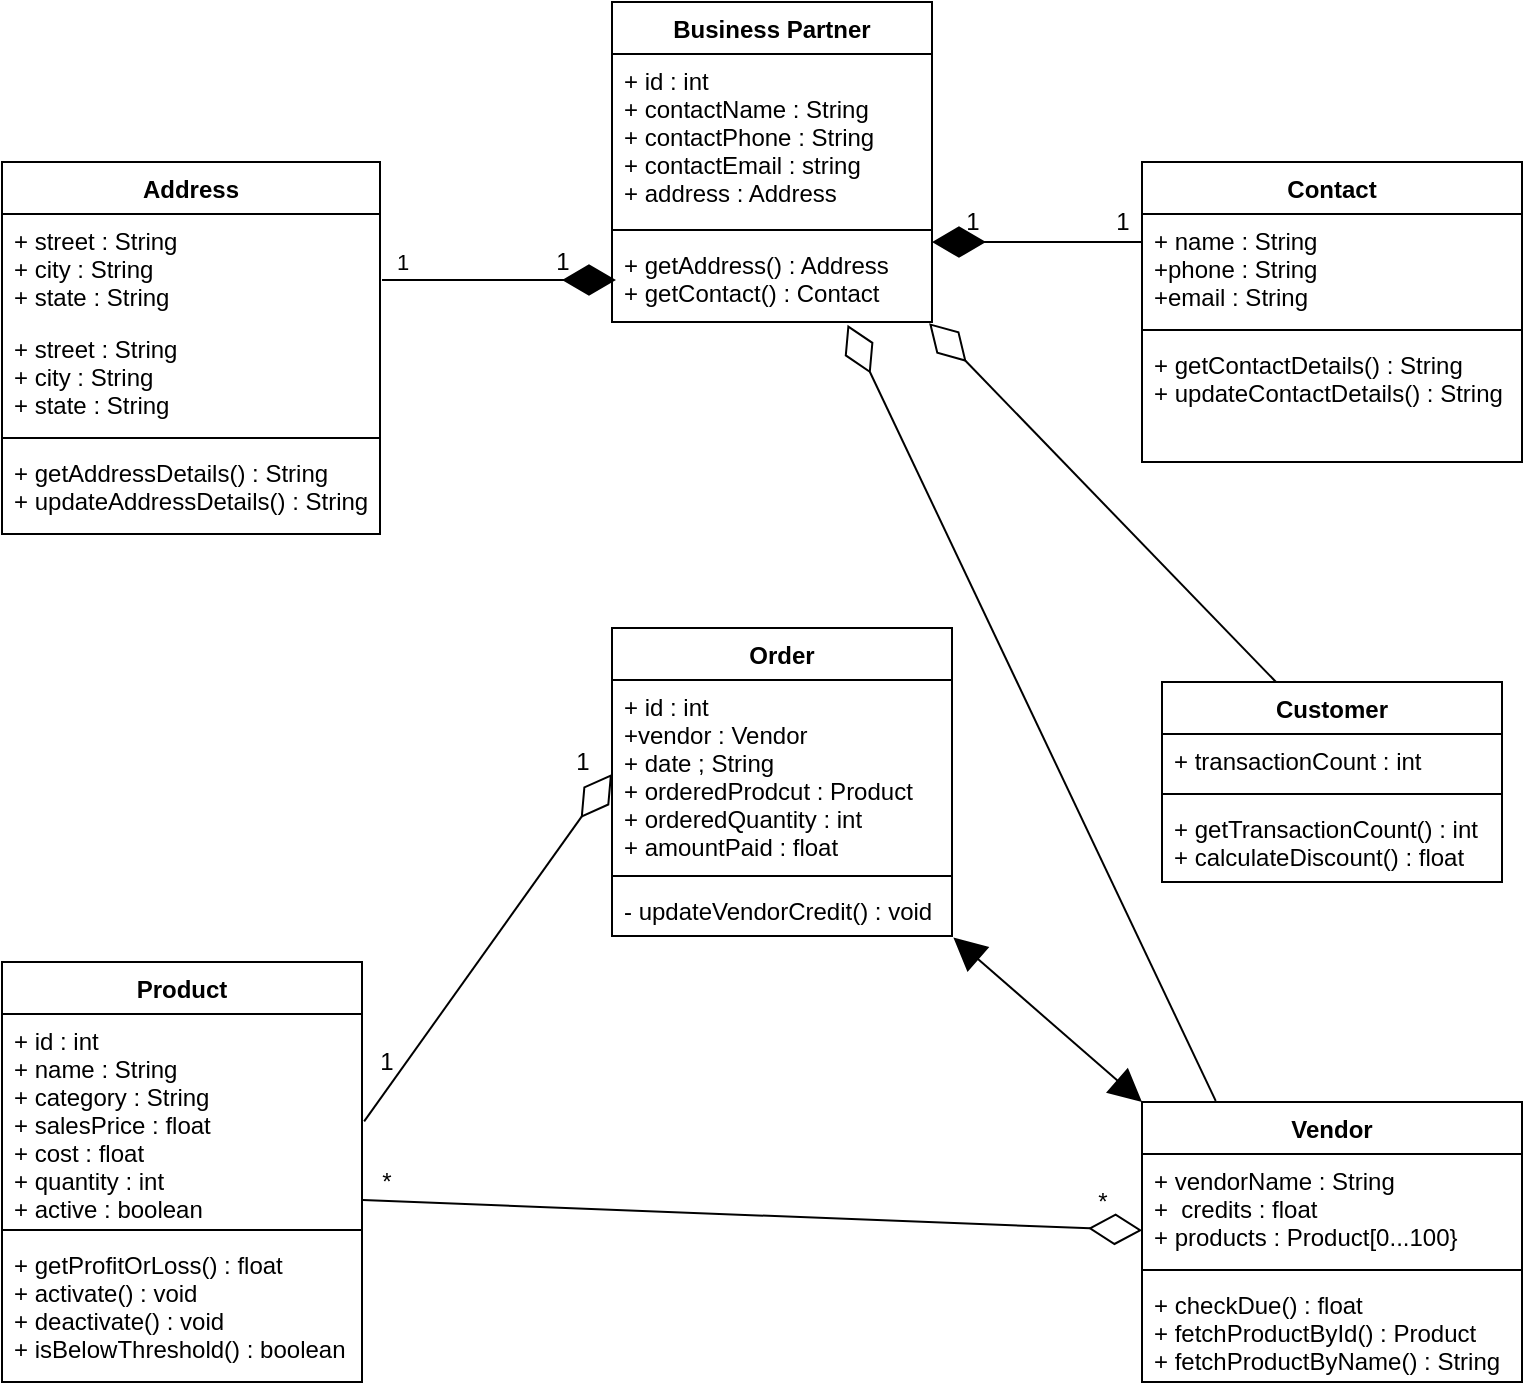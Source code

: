 <mxfile version="15.3.5" type="device"><diagram id="SDHZX0b3BYkC4CtzwOez" name="Page-1"><mxGraphModel dx="1038" dy="547" grid="1" gridSize="10" guides="1" tooltips="1" connect="1" arrows="1" fold="1" page="1" pageScale="1" pageWidth="850" pageHeight="1100" math="0" shadow="0"><root><mxCell id="0"/><mxCell id="1" parent="0"/><mxCell id="wdYZqFCPgq0MR4HSgCL4-1" value="Business Partner" style="swimlane;fontStyle=1;align=center;verticalAlign=top;childLayout=stackLayout;horizontal=1;startSize=26;horizontalStack=0;resizeParent=1;resizeParentMax=0;resizeLast=0;collapsible=1;marginBottom=0;hachureGap=4;pointerEvents=0;" parent="1" vertex="1"><mxGeometry x="345" width="160" height="160" as="geometry"/></mxCell><mxCell id="wdYZqFCPgq0MR4HSgCL4-2" value="+ id : int&#10;+ contactName : String&#10;+ contactPhone : String&#10;+ contactEmail : string&#10;+ address : Address" style="text;strokeColor=none;fillColor=none;align=left;verticalAlign=top;spacingLeft=4;spacingRight=4;overflow=hidden;rotatable=0;points=[[0,0.5],[1,0.5]];portConstraint=eastwest;" parent="wdYZqFCPgq0MR4HSgCL4-1" vertex="1"><mxGeometry y="26" width="160" height="84" as="geometry"/></mxCell><mxCell id="wdYZqFCPgq0MR4HSgCL4-3" value="" style="line;strokeWidth=1;fillColor=none;align=left;verticalAlign=middle;spacingTop=-1;spacingLeft=3;spacingRight=3;rotatable=0;labelPosition=right;points=[];portConstraint=eastwest;" parent="wdYZqFCPgq0MR4HSgCL4-1" vertex="1"><mxGeometry y="110" width="160" height="8" as="geometry"/></mxCell><mxCell id="wdYZqFCPgq0MR4HSgCL4-45" value="" style="endArrow=diamondThin;endFill=1;endSize=24;html=1;sourcePerimeterSpacing=8;targetPerimeterSpacing=8;" parent="wdYZqFCPgq0MR4HSgCL4-1" edge="1"><mxGeometry width="160" relative="1" as="geometry"><mxPoint x="-115" y="139" as="sourcePoint"/><mxPoint x="-25" y="139" as="targetPoint"/><Array as="points"><mxPoint x="-15" y="139"/></Array></mxGeometry></mxCell><mxCell id="wdYZqFCPgq0MR4HSgCL4-50" value="1" style="edgeLabel;html=1;align=center;verticalAlign=middle;resizable=0;points=[];" parent="wdYZqFCPgq0MR4HSgCL4-45" vertex="1" connectable="0"><mxGeometry x="-0.76" y="2" relative="1" as="geometry"><mxPoint x="-3" y="-7" as="offset"/></mxGeometry></mxCell><mxCell id="wdYZqFCPgq0MR4HSgCL4-4" value="+ getAddress() : Address&#10;+ getContact() : Contact" style="text;strokeColor=none;fillColor=none;align=left;verticalAlign=top;spacingLeft=4;spacingRight=4;overflow=hidden;rotatable=0;points=[[0,0.5],[1,0.5]];portConstraint=eastwest;" parent="wdYZqFCPgq0MR4HSgCL4-1" vertex="1"><mxGeometry y="118" width="160" height="42" as="geometry"/></mxCell><mxCell id="wdYZqFCPgq0MR4HSgCL4-7" value="Address" style="swimlane;fontStyle=1;align=center;verticalAlign=top;childLayout=stackLayout;horizontal=1;startSize=26;horizontalStack=0;resizeParent=1;resizeParentMax=0;resizeLast=0;collapsible=1;marginBottom=0;hachureGap=4;pointerEvents=0;" parent="1" vertex="1"><mxGeometry x="40" y="80" width="189" height="186" as="geometry"/></mxCell><mxCell id="wdYZqFCPgq0MR4HSgCL4-8" value="+ street : String&#10;+ city : String&#10;+ state : String" style="text;strokeColor=none;fillColor=none;align=left;verticalAlign=top;spacingLeft=4;spacingRight=4;overflow=hidden;rotatable=0;points=[[0,0.5],[1,0.5]];portConstraint=eastwest;" parent="wdYZqFCPgq0MR4HSgCL4-7" vertex="1"><mxGeometry y="26" width="189" height="54" as="geometry"/></mxCell><mxCell id="wdYZqFCPgq0MR4HSgCL4-49" value="+ street : String&#10;+ city : String&#10;+ state : String" style="text;strokeColor=none;fillColor=none;align=left;verticalAlign=top;spacingLeft=4;spacingRight=4;overflow=hidden;rotatable=0;points=[[0,0.5],[1,0.5]];portConstraint=eastwest;" parent="wdYZqFCPgq0MR4HSgCL4-7" vertex="1"><mxGeometry y="80" width="189" height="54" as="geometry"/></mxCell><mxCell id="wdYZqFCPgq0MR4HSgCL4-9" value="" style="line;strokeWidth=1;fillColor=none;align=left;verticalAlign=middle;spacingTop=-1;spacingLeft=3;spacingRight=3;rotatable=0;labelPosition=right;points=[];portConstraint=eastwest;" parent="wdYZqFCPgq0MR4HSgCL4-7" vertex="1"><mxGeometry y="134" width="189" height="8" as="geometry"/></mxCell><mxCell id="wdYZqFCPgq0MR4HSgCL4-10" value="+ getAddressDetails() : String&#10;+ updateAddressDetails() : String" style="text;strokeColor=none;fillColor=none;align=left;verticalAlign=top;spacingLeft=4;spacingRight=4;overflow=hidden;rotatable=0;points=[[0,0.5],[1,0.5]];portConstraint=eastwest;" parent="wdYZqFCPgq0MR4HSgCL4-7" vertex="1"><mxGeometry y="142" width="189" height="44" as="geometry"/></mxCell><mxCell id="wdYZqFCPgq0MR4HSgCL4-11" value="Contact" style="swimlane;fontStyle=1;align=center;verticalAlign=top;childLayout=stackLayout;horizontal=1;startSize=26;horizontalStack=0;resizeParent=1;resizeParentMax=0;resizeLast=0;collapsible=1;marginBottom=0;hachureGap=4;pointerEvents=0;" parent="1" vertex="1"><mxGeometry x="610" y="80" width="190" height="150" as="geometry"/></mxCell><mxCell id="wdYZqFCPgq0MR4HSgCL4-12" value="+ name : String&#10;+phone : String&#10;+email : String" style="text;strokeColor=none;fillColor=none;align=left;verticalAlign=top;spacingLeft=4;spacingRight=4;overflow=hidden;rotatable=0;points=[[0,0.5],[1,0.5]];portConstraint=eastwest;" parent="wdYZqFCPgq0MR4HSgCL4-11" vertex="1"><mxGeometry y="26" width="190" height="54" as="geometry"/></mxCell><mxCell id="wdYZqFCPgq0MR4HSgCL4-13" value="" style="line;strokeWidth=1;fillColor=none;align=left;verticalAlign=middle;spacingTop=-1;spacingLeft=3;spacingRight=3;rotatable=0;labelPosition=right;points=[];portConstraint=eastwest;" parent="wdYZqFCPgq0MR4HSgCL4-11" vertex="1"><mxGeometry y="80" width="190" height="8" as="geometry"/></mxCell><mxCell id="wdYZqFCPgq0MR4HSgCL4-14" value="+ getContactDetails() : String&#10;+ updateContactDetails() : String" style="text;strokeColor=none;fillColor=none;align=left;verticalAlign=top;spacingLeft=4;spacingRight=4;overflow=hidden;rotatable=0;points=[[0,0.5],[1,0.5]];portConstraint=eastwest;" parent="wdYZqFCPgq0MR4HSgCL4-11" vertex="1"><mxGeometry y="88" width="190" height="62" as="geometry"/></mxCell><mxCell id="wdYZqFCPgq0MR4HSgCL4-15" value="Customer" style="swimlane;fontStyle=1;align=center;verticalAlign=top;childLayout=stackLayout;horizontal=1;startSize=26;horizontalStack=0;resizeParent=1;resizeParentMax=0;resizeLast=0;collapsible=1;marginBottom=0;hachureGap=4;pointerEvents=0;" parent="1" vertex="1"><mxGeometry x="620" y="340" width="170" height="100" as="geometry"/></mxCell><mxCell id="wdYZqFCPgq0MR4HSgCL4-16" value="+ transactionCount : int" style="text;strokeColor=none;fillColor=none;align=left;verticalAlign=top;spacingLeft=4;spacingRight=4;overflow=hidden;rotatable=0;points=[[0,0.5],[1,0.5]];portConstraint=eastwest;" parent="wdYZqFCPgq0MR4HSgCL4-15" vertex="1"><mxGeometry y="26" width="170" height="26" as="geometry"/></mxCell><mxCell id="wdYZqFCPgq0MR4HSgCL4-17" value="" style="line;strokeWidth=1;fillColor=none;align=left;verticalAlign=middle;spacingTop=-1;spacingLeft=3;spacingRight=3;rotatable=0;labelPosition=right;points=[];portConstraint=eastwest;" parent="wdYZqFCPgq0MR4HSgCL4-15" vertex="1"><mxGeometry y="52" width="170" height="8" as="geometry"/></mxCell><mxCell id="wdYZqFCPgq0MR4HSgCL4-18" value="+ getTransactionCount() : int&#10;+ calculateDiscount() : float" style="text;strokeColor=none;fillColor=none;align=left;verticalAlign=top;spacingLeft=4;spacingRight=4;overflow=hidden;rotatable=0;points=[[0,0.5],[1,0.5]];portConstraint=eastwest;" parent="wdYZqFCPgq0MR4HSgCL4-15" vertex="1"><mxGeometry y="60" width="170" height="40" as="geometry"/></mxCell><mxCell id="wdYZqFCPgq0MR4HSgCL4-19" value="Order" style="swimlane;fontStyle=1;align=center;verticalAlign=top;childLayout=stackLayout;horizontal=1;startSize=26;horizontalStack=0;resizeParent=1;resizeParentMax=0;resizeLast=0;collapsible=1;marginBottom=0;hachureGap=4;pointerEvents=0;" parent="1" vertex="1"><mxGeometry x="345" y="313" width="170" height="154" as="geometry"/></mxCell><mxCell id="wdYZqFCPgq0MR4HSgCL4-20" value="+ id : int&#10;+vendor : Vendor&#10;+ date ; String&#10;+ orderedProdcut : Product&#10;+ orderedQuantity : int&#10;+ amountPaid : float&#10;" style="text;strokeColor=none;fillColor=none;align=left;verticalAlign=top;spacingLeft=4;spacingRight=4;overflow=hidden;rotatable=0;points=[[0,0.5],[1,0.5]];portConstraint=eastwest;" parent="wdYZqFCPgq0MR4HSgCL4-19" vertex="1"><mxGeometry y="26" width="170" height="94" as="geometry"/></mxCell><mxCell id="wdYZqFCPgq0MR4HSgCL4-21" value="" style="line;strokeWidth=1;fillColor=none;align=left;verticalAlign=middle;spacingTop=-1;spacingLeft=3;spacingRight=3;rotatable=0;labelPosition=right;points=[];portConstraint=eastwest;" parent="wdYZqFCPgq0MR4HSgCL4-19" vertex="1"><mxGeometry y="120" width="170" height="8" as="geometry"/></mxCell><mxCell id="wdYZqFCPgq0MR4HSgCL4-22" value="- updateVendorCredit() : void" style="text;strokeColor=none;fillColor=none;align=left;verticalAlign=top;spacingLeft=4;spacingRight=4;overflow=hidden;rotatable=0;points=[[0,0.5],[1,0.5]];portConstraint=eastwest;" parent="wdYZqFCPgq0MR4HSgCL4-19" vertex="1"><mxGeometry y="128" width="170" height="26" as="geometry"/></mxCell><mxCell id="wdYZqFCPgq0MR4HSgCL4-36" value="Vendor" style="swimlane;fontStyle=1;align=center;verticalAlign=top;childLayout=stackLayout;horizontal=1;startSize=26;horizontalStack=0;resizeParent=1;resizeParentMax=0;resizeLast=0;collapsible=1;marginBottom=0;hachureGap=4;pointerEvents=0;" parent="1" vertex="1"><mxGeometry x="610" y="550" width="190" height="140" as="geometry"/></mxCell><mxCell id="wdYZqFCPgq0MR4HSgCL4-37" value="+ vendorName : String&#10;+  credits : float&#10;+ products : Product[0...100}" style="text;strokeColor=none;fillColor=none;align=left;verticalAlign=top;spacingLeft=4;spacingRight=4;overflow=hidden;rotatable=0;points=[[0,0.5],[1,0.5]];portConstraint=eastwest;" parent="wdYZqFCPgq0MR4HSgCL4-36" vertex="1"><mxGeometry y="26" width="190" height="54" as="geometry"/></mxCell><mxCell id="wdYZqFCPgq0MR4HSgCL4-38" value="" style="line;strokeWidth=1;fillColor=none;align=left;verticalAlign=middle;spacingTop=-1;spacingLeft=3;spacingRight=3;rotatable=0;labelPosition=right;points=[];portConstraint=eastwest;" parent="wdYZqFCPgq0MR4HSgCL4-36" vertex="1"><mxGeometry y="80" width="190" height="8" as="geometry"/></mxCell><mxCell id="wdYZqFCPgq0MR4HSgCL4-39" value="+ checkDue() : float&#10;+ fetchProductById() : Product&#10;+ fetchProductByName() : String" style="text;strokeColor=none;fillColor=none;align=left;verticalAlign=top;spacingLeft=4;spacingRight=4;overflow=hidden;rotatable=0;points=[[0,0.5],[1,0.5]];portConstraint=eastwest;" parent="wdYZqFCPgq0MR4HSgCL4-36" vertex="1"><mxGeometry y="88" width="190" height="52" as="geometry"/></mxCell><mxCell id="wdYZqFCPgq0MR4HSgCL4-53" value="1" style="text;html=1;align=center;verticalAlign=middle;resizable=0;points=[];autosize=1;strokeColor=none;fillColor=none;" parent="1" vertex="1"><mxGeometry x="310" y="120" width="20" height="20" as="geometry"/></mxCell><mxCell id="wdYZqFCPgq0MR4HSgCL4-54" value="" style="endArrow=diamondThin;endFill=1;endSize=24;html=1;sourcePerimeterSpacing=8;targetPerimeterSpacing=8;" parent="1" edge="1"><mxGeometry width="160" relative="1" as="geometry"><mxPoint x="610" y="120" as="sourcePoint"/><mxPoint x="505" y="120" as="targetPoint"/></mxGeometry></mxCell><mxCell id="wdYZqFCPgq0MR4HSgCL4-55" value="1" style="text;html=1;align=center;verticalAlign=middle;resizable=0;points=[];autosize=1;strokeColor=none;fillColor=none;" parent="1" vertex="1"><mxGeometry x="515" y="100" width="20" height="20" as="geometry"/></mxCell><mxCell id="wdYZqFCPgq0MR4HSgCL4-56" value="1" style="text;html=1;align=center;verticalAlign=middle;resizable=0;points=[];autosize=1;strokeColor=none;fillColor=none;" parent="1" vertex="1"><mxGeometry x="590" y="100" width="20" height="20" as="geometry"/></mxCell><mxCell id="wdYZqFCPgq0MR4HSgCL4-57" value="" style="endArrow=diamondThin;endFill=0;endSize=24;html=1;sourcePerimeterSpacing=8;targetPerimeterSpacing=8;entryX=0.991;entryY=1.014;entryDx=0;entryDy=0;entryPerimeter=0;" parent="1" target="wdYZqFCPgq0MR4HSgCL4-4" edge="1"><mxGeometry width="160" relative="1" as="geometry"><mxPoint x="677" y="340" as="sourcePoint"/><mxPoint x="500" y="280" as="targetPoint"/></mxGeometry></mxCell><mxCell id="wdYZqFCPgq0MR4HSgCL4-58" value="" style="endArrow=diamondThin;endFill=0;endSize=24;html=1;sourcePerimeterSpacing=8;targetPerimeterSpacing=8;exitX=0.194;exitY=-0.004;exitDx=0;exitDy=0;exitPerimeter=0;entryX=0.736;entryY=1.033;entryDx=0;entryDy=0;entryPerimeter=0;" parent="1" source="wdYZqFCPgq0MR4HSgCL4-36" target="wdYZqFCPgq0MR4HSgCL4-4" edge="1"><mxGeometry width="160" relative="1" as="geometry"><mxPoint x="340" y="280" as="sourcePoint"/><mxPoint x="500" y="280" as="targetPoint"/></mxGeometry></mxCell><mxCell id="wdYZqFCPgq0MR4HSgCL4-59" value="" style="endArrow=diamondThin;endFill=0;endSize=24;html=1;sourcePerimeterSpacing=8;targetPerimeterSpacing=8;exitX=0.999;exitY=0.437;exitDx=0;exitDy=0;exitPerimeter=0;entryX=0;entryY=0.5;entryDx=0;entryDy=0;" parent="1" target="wdYZqFCPgq0MR4HSgCL4-20" edge="1"><mxGeometry width="160" relative="1" as="geometry"><mxPoint x="221.074" y="559.7" as="sourcePoint"/><mxPoint x="500" y="280" as="targetPoint"/></mxGeometry></mxCell><mxCell id="wdYZqFCPgq0MR4HSgCL4-60" value="" style="endArrow=diamondThin;endFill=0;endSize=24;html=1;sourcePerimeterSpacing=8;targetPerimeterSpacing=8;exitX=-0.092;exitY=0.95;exitDx=0;exitDy=0;exitPerimeter=0;entryX=0;entryY=0.707;entryDx=0;entryDy=0;entryPerimeter=0;" parent="1" target="wdYZqFCPgq0MR4HSgCL4-37" edge="1" source="wdYZqFCPgq0MR4HSgCL4-64"><mxGeometry width="160" relative="1" as="geometry"><mxPoint x="222.654" y="598.1" as="sourcePoint"/><mxPoint x="500" y="480" as="targetPoint"/></mxGeometry></mxCell><mxCell id="wdYZqFCPgq0MR4HSgCL4-61" value="" style="endArrow=block;startArrow=block;endFill=1;startFill=1;html=1;startSize=14;endSize=14;sourcePerimeterSpacing=8;targetPerimeterSpacing=8;entryX=0;entryY=0;entryDx=0;entryDy=0;exitX=1.004;exitY=1.031;exitDx=0;exitDy=0;exitPerimeter=0;" parent="1" source="wdYZqFCPgq0MR4HSgCL4-22" target="wdYZqFCPgq0MR4HSgCL4-36" edge="1"><mxGeometry width="160" relative="1" as="geometry"><mxPoint x="340" y="480" as="sourcePoint"/><mxPoint x="500" y="480" as="targetPoint"/></mxGeometry></mxCell><mxCell id="wdYZqFCPgq0MR4HSgCL4-62" value="1" style="text;html=1;align=center;verticalAlign=middle;resizable=0;points=[];autosize=1;strokeColor=none;fillColor=none;" parent="1" vertex="1"><mxGeometry x="320" y="370" width="20" height="20" as="geometry"/></mxCell><mxCell id="wdYZqFCPgq0MR4HSgCL4-63" value="1" style="text;html=1;align=center;verticalAlign=middle;resizable=0;points=[];autosize=1;strokeColor=none;fillColor=none;" parent="1" vertex="1"><mxGeometry x="222.25" y="520" width="20" height="20" as="geometry"/></mxCell><mxCell id="wdYZqFCPgq0MR4HSgCL4-64" value="*" style="text;html=1;align=center;verticalAlign=middle;resizable=0;points=[];autosize=1;strokeColor=none;fillColor=none;" parent="1" vertex="1"><mxGeometry x="222.25" y="580" width="20" height="20" as="geometry"/></mxCell><mxCell id="wdYZqFCPgq0MR4HSgCL4-65" value="*" style="text;html=1;align=center;verticalAlign=middle;resizable=0;points=[];autosize=1;strokeColor=none;fillColor=none;" parent="1" vertex="1"><mxGeometry x="580" y="590" width="20" height="20" as="geometry"/></mxCell><mxCell id="QGTCYmMJZ5ZbD_N3Yqzb-5" value="Product" style="swimlane;fontStyle=1;align=center;verticalAlign=top;childLayout=stackLayout;horizontal=1;startSize=26;horizontalStack=0;resizeParent=1;resizeParentMax=0;resizeLast=0;collapsible=1;marginBottom=0;hachureGap=4;pointerEvents=0;" vertex="1" parent="1"><mxGeometry x="40" y="480" width="180" height="210" as="geometry"/></mxCell><mxCell id="QGTCYmMJZ5ZbD_N3Yqzb-6" value="+ id : int&#10;+ name : String&#10;+ category : String&#10;+ salesPrice : float&#10;+ cost : float&#10;+ quantity : int&#10;+ active : boolean" style="text;strokeColor=none;fillColor=none;align=left;verticalAlign=top;spacingLeft=4;spacingRight=4;overflow=hidden;rotatable=0;points=[[0,0.5],[1,0.5]];portConstraint=eastwest;" vertex="1" parent="QGTCYmMJZ5ZbD_N3Yqzb-5"><mxGeometry y="26" width="180" height="104" as="geometry"/></mxCell><mxCell id="QGTCYmMJZ5ZbD_N3Yqzb-7" value="" style="line;strokeWidth=1;fillColor=none;align=left;verticalAlign=middle;spacingTop=-1;spacingLeft=3;spacingRight=3;rotatable=0;labelPosition=right;points=[];portConstraint=eastwest;" vertex="1" parent="QGTCYmMJZ5ZbD_N3Yqzb-5"><mxGeometry y="130" width="180" height="8" as="geometry"/></mxCell><mxCell id="QGTCYmMJZ5ZbD_N3Yqzb-8" value="+ getProfitOrLoss() : float&#10;+ activate() : void&#10;+ deactivate() : void&#10;+ isBelowThreshold() : boolean" style="text;strokeColor=none;fillColor=none;align=left;verticalAlign=top;spacingLeft=4;spacingRight=4;overflow=hidden;rotatable=0;points=[[0,0.5],[1,0.5]];portConstraint=eastwest;" vertex="1" parent="QGTCYmMJZ5ZbD_N3Yqzb-5"><mxGeometry y="138" width="180" height="72" as="geometry"/></mxCell></root></mxGraphModel></diagram></mxfile>